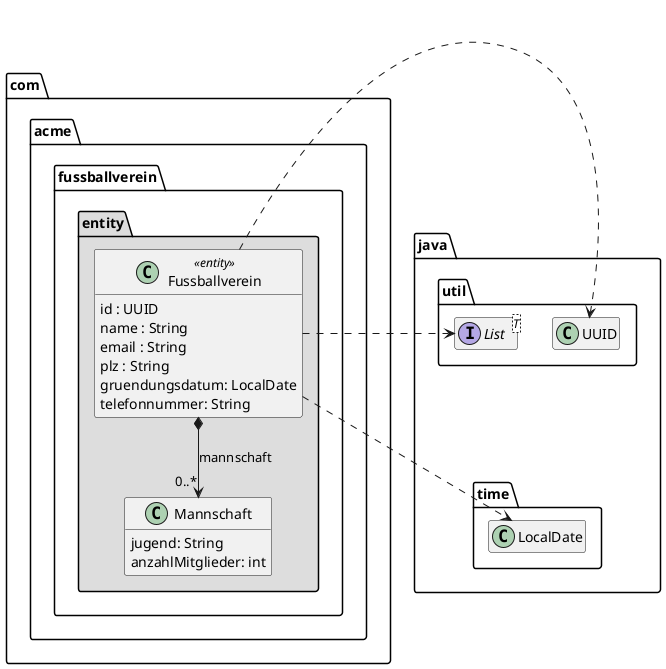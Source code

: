 @startuml Fussballverein

skinparam classAttributeIconSize 0
' skinparam monochrome true

package java {
    package util {
        class UUID
        interface List<T>
    }

    package time {
        class LocalDate
    }

    UUID .[hidden].> LocalDate
}

package com.acme.fussballverein.entity #DDDDDD {

    class Mannschaft {
        jugend: String
        anzahlMitglieder: int
    }

    class Fussballverein << entity >> {
        id : UUID
        name : String
        email : String
        plz : String
        gruendungsdatum: LocalDate
        telefonnummer: String
    }

    Fussballverein *--> "0..*" Mannschaft : mannschaft
    Fussballverein .right.> UUID
    Fussballverein .right.> LocalDate
    Fussballverein .right.> List
}

hide empty members
@enduml
